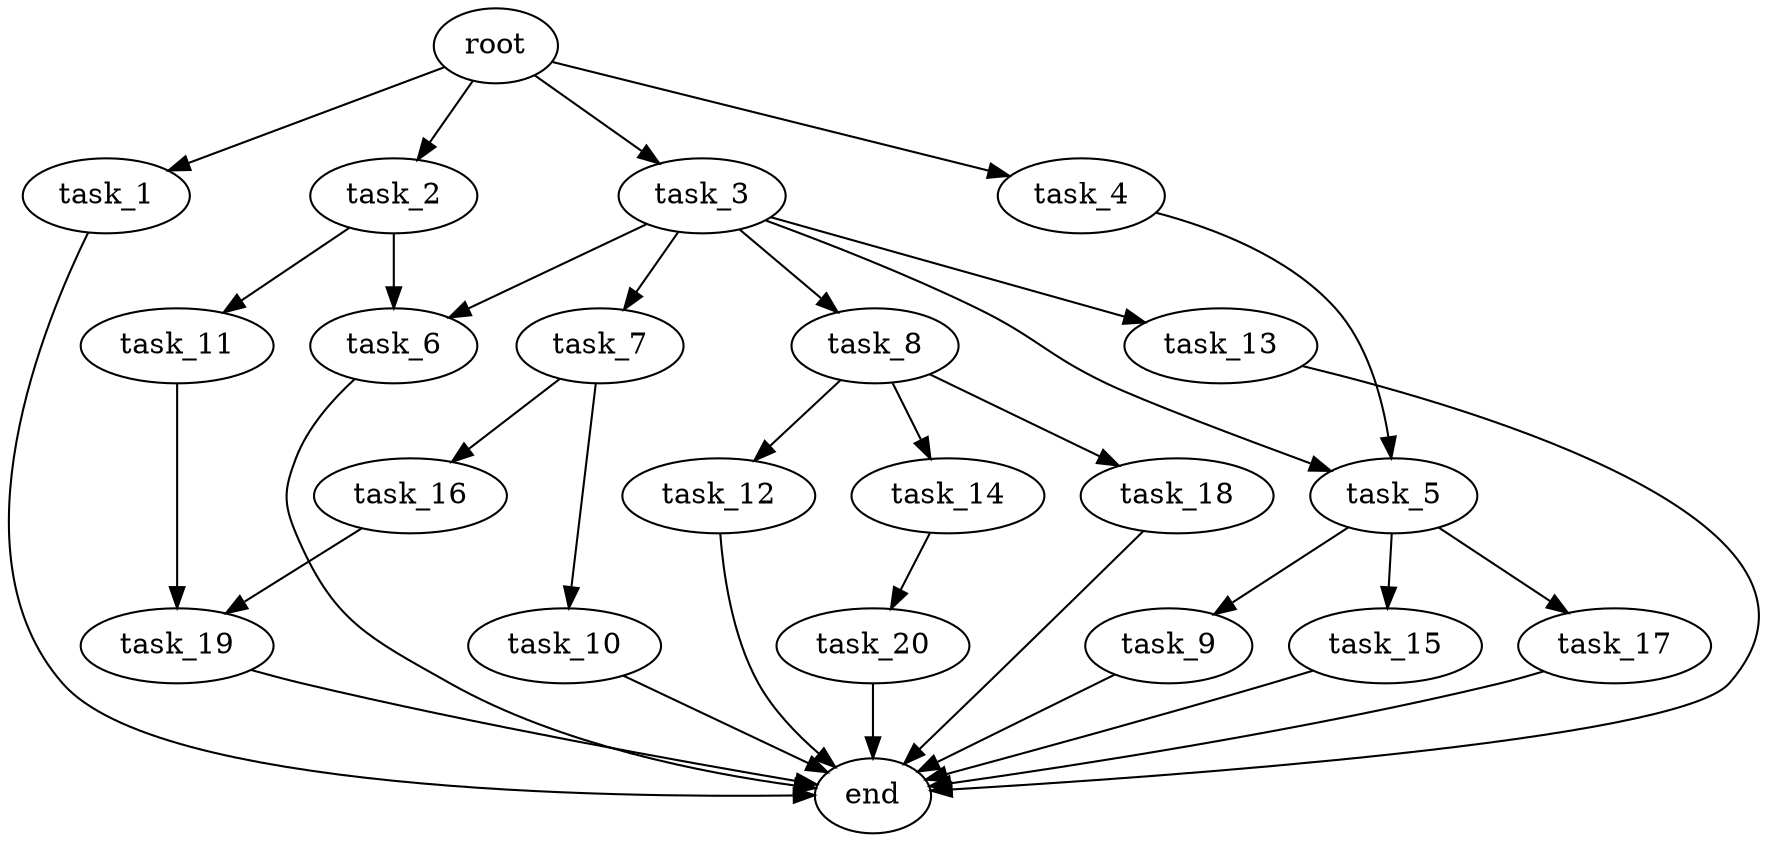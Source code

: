 digraph G {
  root [size="0.000000e+00"];
  task_1 [size="7.849655e+10"];
  task_2 [size="7.778126e+10"];
  task_3 [size="9.133625e+10"];
  task_4 [size="4.438297e+10"];
  task_5 [size="2.503228e+09"];
  task_6 [size="4.827149e+10"];
  task_7 [size="5.001043e+10"];
  task_8 [size="1.902927e+10"];
  task_9 [size="9.236444e+10"];
  task_10 [size="7.324678e+10"];
  task_11 [size="5.236756e+10"];
  task_12 [size="7.755557e+10"];
  task_13 [size="1.433807e+10"];
  task_14 [size="8.718118e+10"];
  task_15 [size="8.221563e+10"];
  task_16 [size="9.380300e+10"];
  task_17 [size="6.767496e+10"];
  task_18 [size="1.328039e+10"];
  task_19 [size="7.245982e+10"];
  task_20 [size="4.594225e+10"];
  end [size="0.000000e+00"];

  root -> task_1 [size="1.000000e-12"];
  root -> task_2 [size="1.000000e-12"];
  root -> task_3 [size="1.000000e-12"];
  root -> task_4 [size="1.000000e-12"];
  task_1 -> end [size="1.000000e-12"];
  task_2 -> task_6 [size="2.413575e+08"];
  task_2 -> task_11 [size="5.236756e+08"];
  task_3 -> task_5 [size="1.251614e+07"];
  task_3 -> task_6 [size="2.413575e+08"];
  task_3 -> task_7 [size="5.001043e+08"];
  task_3 -> task_8 [size="1.902927e+08"];
  task_3 -> task_13 [size="1.433807e+08"];
  task_4 -> task_5 [size="1.251614e+07"];
  task_5 -> task_9 [size="9.236444e+08"];
  task_5 -> task_15 [size="8.221563e+08"];
  task_5 -> task_17 [size="6.767496e+08"];
  task_6 -> end [size="1.000000e-12"];
  task_7 -> task_10 [size="7.324678e+08"];
  task_7 -> task_16 [size="9.380300e+08"];
  task_8 -> task_12 [size="7.755557e+08"];
  task_8 -> task_14 [size="8.718118e+08"];
  task_8 -> task_18 [size="1.328039e+08"];
  task_9 -> end [size="1.000000e-12"];
  task_10 -> end [size="1.000000e-12"];
  task_11 -> task_19 [size="3.622991e+08"];
  task_12 -> end [size="1.000000e-12"];
  task_13 -> end [size="1.000000e-12"];
  task_14 -> task_20 [size="4.594225e+08"];
  task_15 -> end [size="1.000000e-12"];
  task_16 -> task_19 [size="3.622991e+08"];
  task_17 -> end [size="1.000000e-12"];
  task_18 -> end [size="1.000000e-12"];
  task_19 -> end [size="1.000000e-12"];
  task_20 -> end [size="1.000000e-12"];
}
